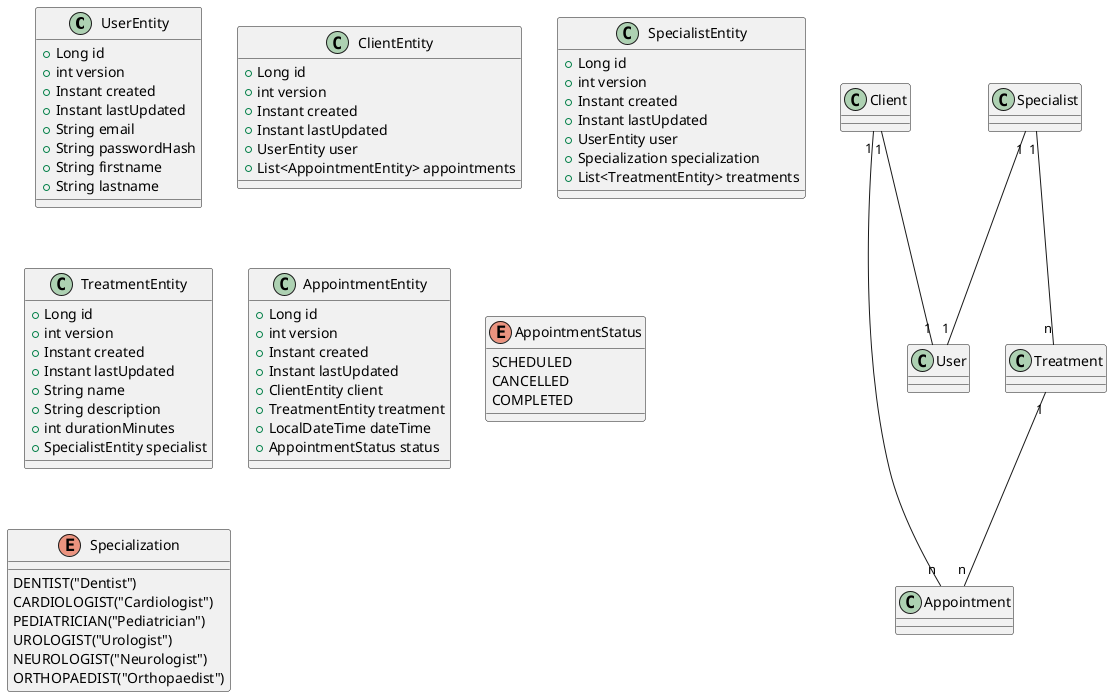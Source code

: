 @startuml

class UserEntity {
    +Long id
    +int version
    +Instant created
    +Instant lastUpdated
    +String email
    +String passwordHash
    +String firstname
    +String lastname
}

class ClientEntity {
    +Long id
    +int version
    +Instant created
    +Instant lastUpdated
    +UserEntity user
    +List<AppointmentEntity> appointments
}

class SpecialistEntity {
    +Long id
    +int version
    +Instant created
    +Instant lastUpdated
    +UserEntity user
    +Specialization specialization
    +List<TreatmentEntity> treatments
}

class TreatmentEntity {
    +Long id
    +int version
    +Instant created
    +Instant lastUpdated
    +String name
    +String description
    +int durationMinutes
    +SpecialistEntity specialist
}

class AppointmentEntity {
    +Long id
    +int version
    +Instant created
    +Instant lastUpdated
    +ClientEntity client
    +TreatmentEntity treatment
    +LocalDateTime dateTime
    +AppointmentStatus status
}

enum AppointmentStatus {
    SCHEDULED
    CANCELLED
    COMPLETED
}

enum Specialization {
    DENTIST("Dentist") 
	CARDIOLOGIST("Cardiologist") 
	PEDIATRICIAN("Pediatrician") 
	UROLOGIST("Urologist")
	NEUROLOGIST("Neurologist") 
	ORTHOPAEDIST("Orthopaedist")
}

Client "1" -- "1" User 
Client "1" -- "n" Appointment 
Specialist "1" -- "1" User
Specialist "1" -- "n" Treatment 
Treatment "1" -- "n" Appointment 

@enduml